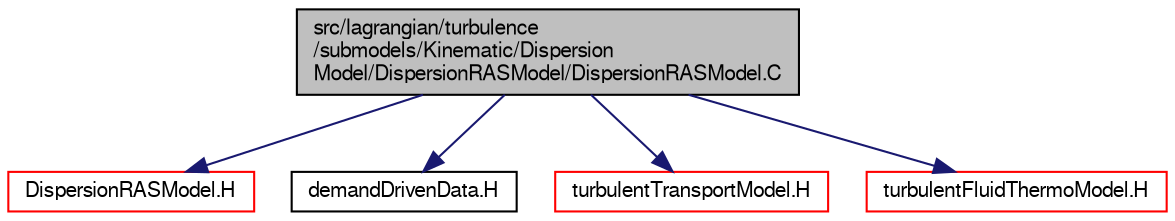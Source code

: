 digraph "src/lagrangian/turbulence/submodels/Kinematic/DispersionModel/DispersionRASModel/DispersionRASModel.C"
{
  bgcolor="transparent";
  edge [fontname="FreeSans",fontsize="10",labelfontname="FreeSans",labelfontsize="10"];
  node [fontname="FreeSans",fontsize="10",shape=record];
  Node1 [label="src/lagrangian/turbulence\l/submodels/Kinematic/Dispersion\lModel/DispersionRASModel/DispersionRASModel.C",height=0.2,width=0.4,color="black", fillcolor="grey75", style="filled" fontcolor="black"];
  Node1 -> Node2 [color="midnightblue",fontsize="10",style="solid",fontname="FreeSans"];
  Node2 [label="DispersionRASModel.H",height=0.2,width=0.4,color="red",URL="$a06565.html"];
  Node1 -> Node3 [color="midnightblue",fontsize="10",style="solid",fontname="FreeSans"];
  Node3 [label="demandDrivenData.H",height=0.2,width=0.4,color="black",URL="$a07749.html",tooltip="Template functions to aid in the implementation of demand driven data. "];
  Node1 -> Node4 [color="midnightblue",fontsize="10",style="solid",fontname="FreeSans"];
  Node4 [label="turbulentTransportModel.H",height=0.2,width=0.4,color="red",URL="$a10078.html"];
  Node1 -> Node5 [color="midnightblue",fontsize="10",style="solid",fontname="FreeSans"];
  Node5 [label="turbulentFluidThermoModel.H",height=0.2,width=0.4,color="red",URL="$a10058.html"];
}
